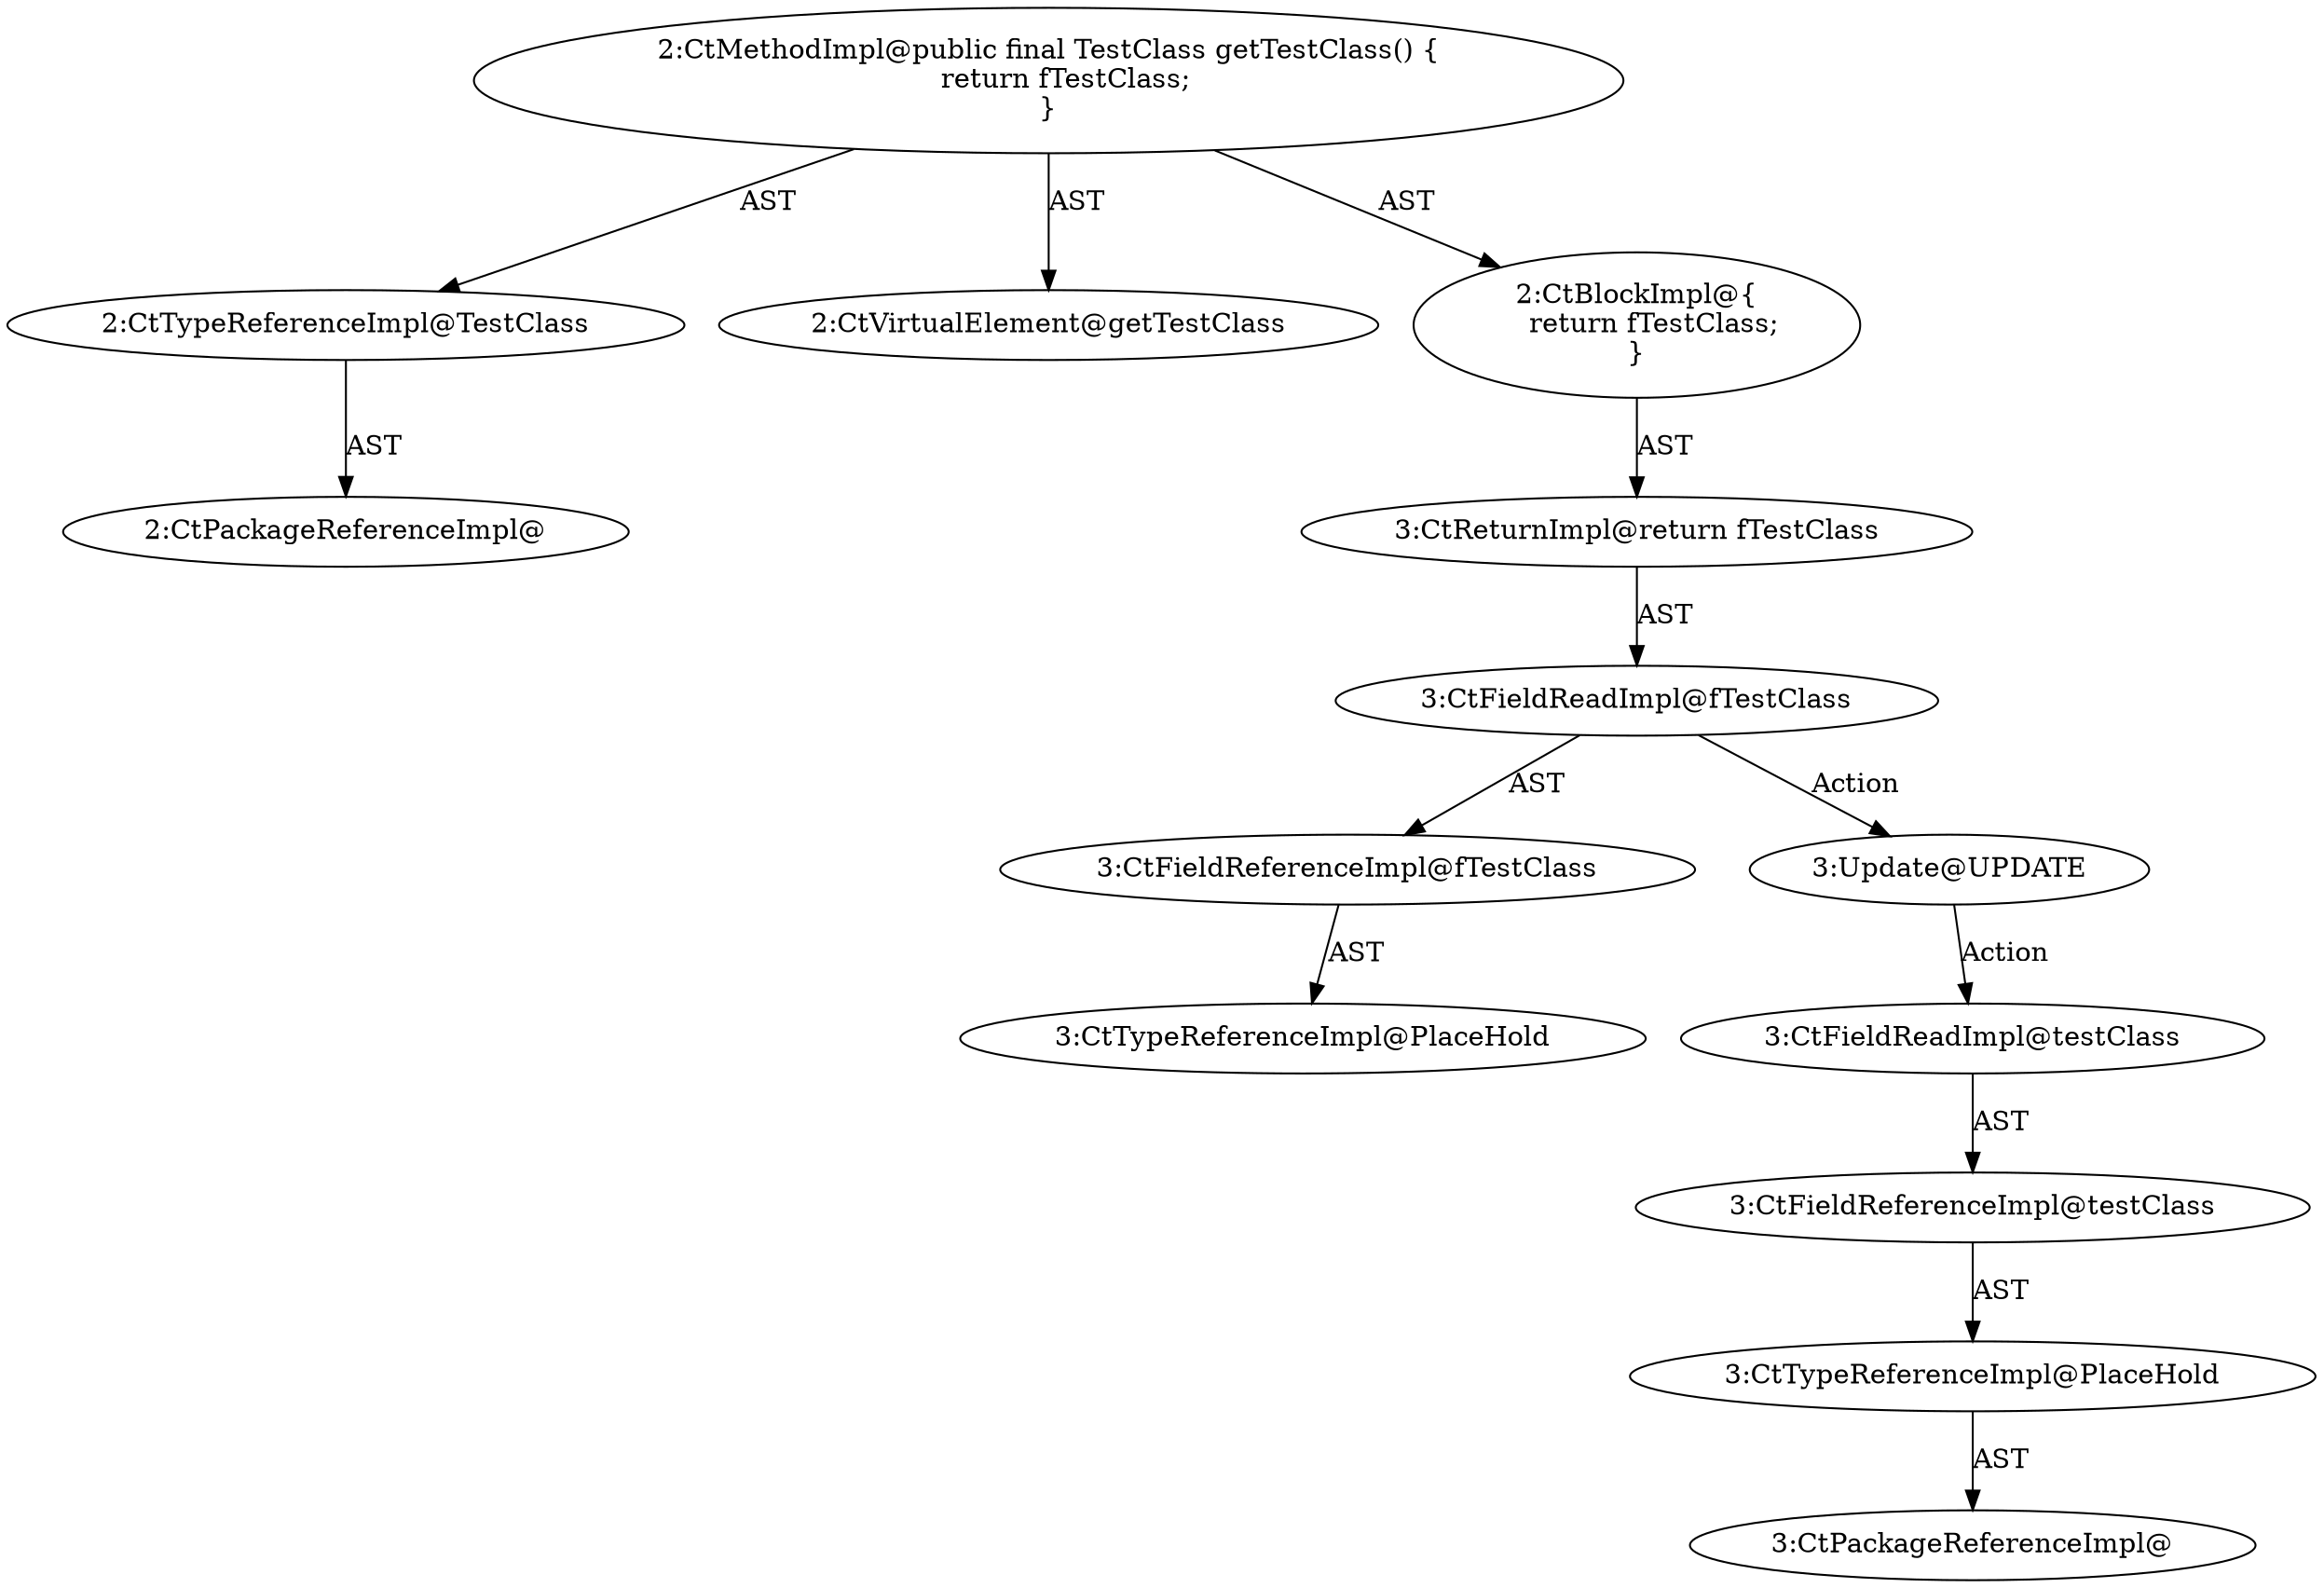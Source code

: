 digraph "getTestClass#?" {
0 [label="2:CtTypeReferenceImpl@TestClass" shape=ellipse]
1 [label="2:CtPackageReferenceImpl@" shape=ellipse]
2 [label="2:CtVirtualElement@getTestClass" shape=ellipse]
3 [label="3:CtFieldReferenceImpl@fTestClass" shape=ellipse]
4 [label="3:CtTypeReferenceImpl@PlaceHold" shape=ellipse]
5 [label="3:CtFieldReadImpl@fTestClass" shape=ellipse]
6 [label="3:CtReturnImpl@return fTestClass" shape=ellipse]
7 [label="2:CtBlockImpl@\{
    return fTestClass;
\}" shape=ellipse]
8 [label="2:CtMethodImpl@public final TestClass getTestClass() \{
    return fTestClass;
\}" shape=ellipse]
9 [label="3:Update@UPDATE" shape=ellipse]
10 [label="3:CtPackageReferenceImpl@" shape=ellipse]
11 [label="3:CtTypeReferenceImpl@PlaceHold" shape=ellipse]
12 [label="3:CtFieldReferenceImpl@testClass" shape=ellipse]
13 [label="3:CtFieldReadImpl@testClass" shape=ellipse]
0 -> 1 [label="AST"];
3 -> 4 [label="AST"];
5 -> 3 [label="AST"];
5 -> 9 [label="Action"];
6 -> 5 [label="AST"];
7 -> 6 [label="AST"];
8 -> 2 [label="AST"];
8 -> 0 [label="AST"];
8 -> 7 [label="AST"];
9 -> 13 [label="Action"];
11 -> 10 [label="AST"];
12 -> 11 [label="AST"];
13 -> 12 [label="AST"];
}
